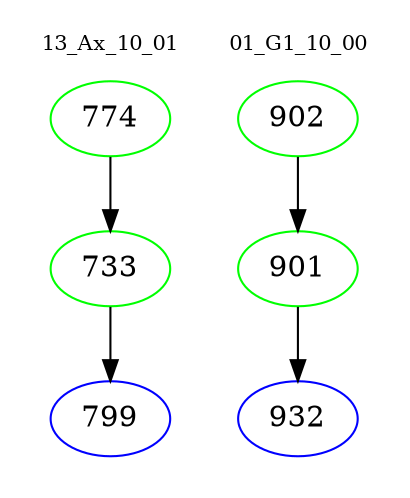 digraph{
subgraph cluster_0 {
color = white
label = "13_Ax_10_01";
fontsize=10;
T0_774 [label="774", color="green"]
T0_774 -> T0_733 [color="black"]
T0_733 [label="733", color="green"]
T0_733 -> T0_799 [color="black"]
T0_799 [label="799", color="blue"]
}
subgraph cluster_1 {
color = white
label = "01_G1_10_00";
fontsize=10;
T1_902 [label="902", color="green"]
T1_902 -> T1_901 [color="black"]
T1_901 [label="901", color="green"]
T1_901 -> T1_932 [color="black"]
T1_932 [label="932", color="blue"]
}
}
